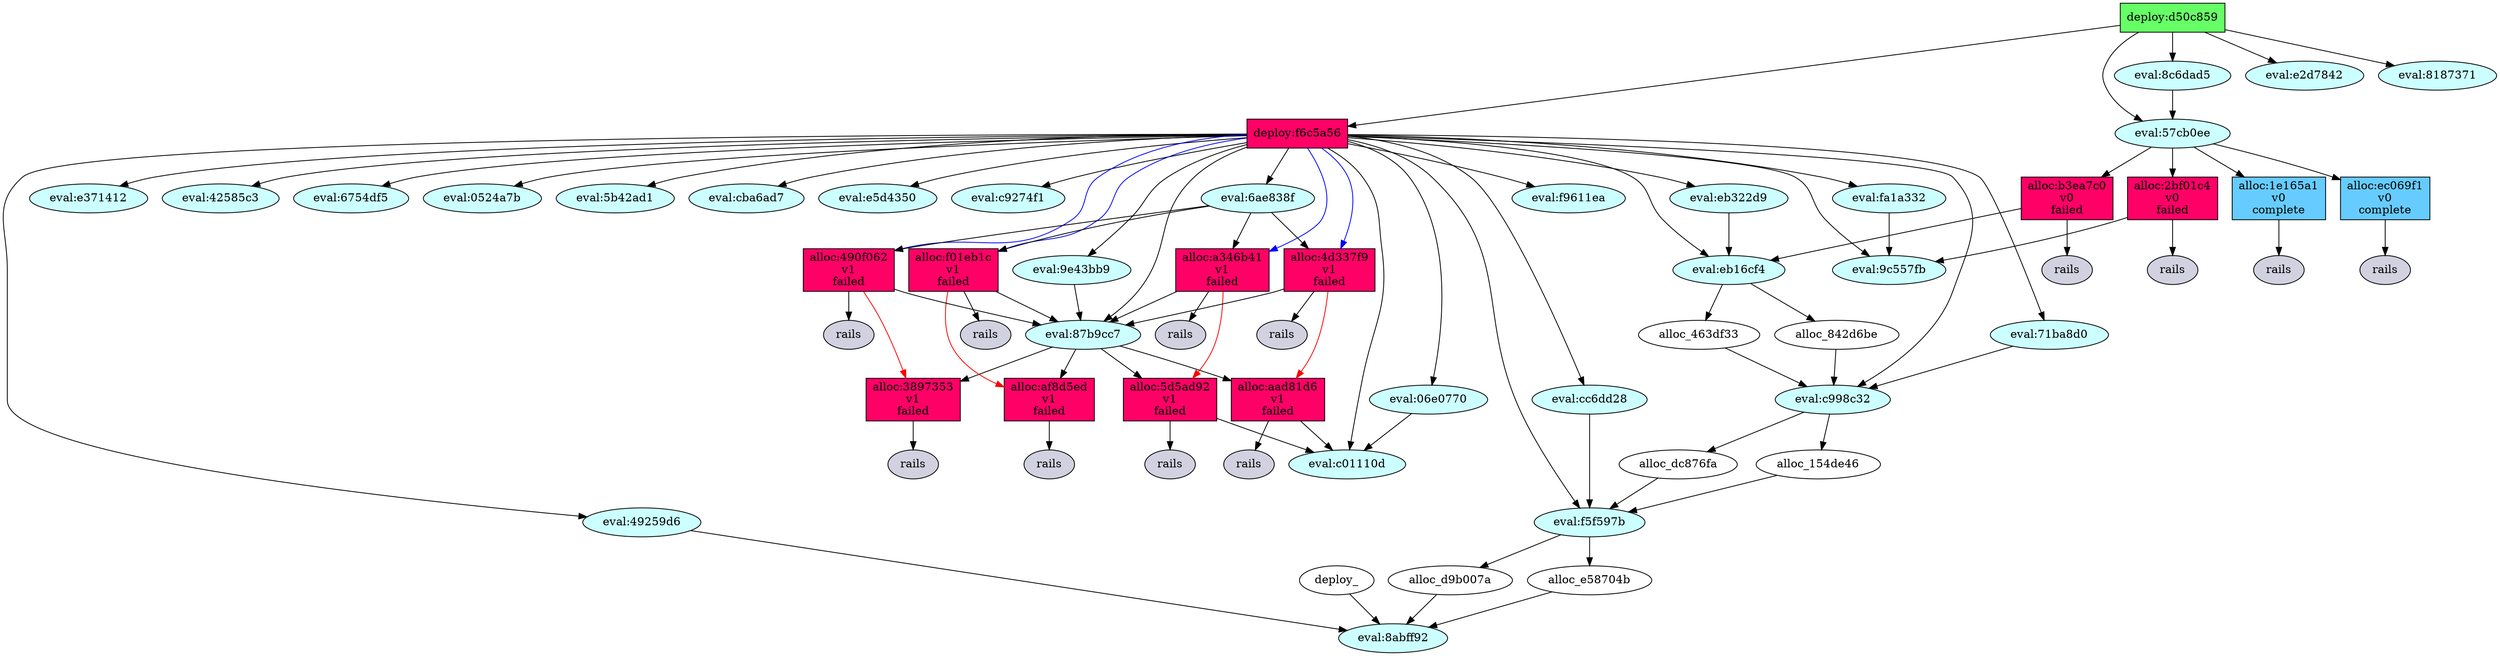 digraph G {

/* deploy-to-deploy */
deploy_d50c859 -> deploy_f6c5a56

/* deploy-to-eval */
deploy_d50c859 -> eval_8c6dad5
deploy_d50c859 -> eval_57cb0ee
deploy_d50c859 -> eval_e2d7842
deploy_d50c859 -> eval_8187371
deploy_f6c5a56 -> eval_6ae838f
deploy_f6c5a56 -> eval_e371412
deploy_f6c5a56 -> eval_42585c3
deploy_f6c5a56 -> eval_6754df5
deploy_f6c5a56 -> eval_0524a7b
deploy_f6c5a56 -> eval_9e43bb9
deploy_f6c5a56 -> eval_87b9cc7
deploy_f6c5a56 -> eval_5b42ad1
deploy_f6c5a56 -> eval_cba6ad7
deploy_f6c5a56 -> eval_e5d4350
deploy_f6c5a56 -> eval_06e0770
deploy_f6c5a56 -> eval_c01110d
deploy_f6c5a56 -> eval_c9274f1
deploy_f6c5a56 -> eval_eb322d9
deploy_f6c5a56 -> eval_eb16cf4
deploy_f6c5a56 -> eval_fa1a332
deploy_f6c5a56 -> eval_9c557fb
deploy_f6c5a56 -> eval_71ba8d0
deploy_f6c5a56 -> eval_c998c32
deploy_f6c5a56 -> eval_cc6dd28
deploy_f6c5a56 -> eval_f9611ea
deploy_f6c5a56 -> eval_f5f597b
deploy_f6c5a56 -> eval_49259d6
deploy_ -> eval_8abff92

/* deploy-to-canary */
deploy_f6c5a56 -> alloc_f01eb1c [color=blue]
deploy_f6c5a56 -> alloc_a346b41 [color=blue]
deploy_f6c5a56 -> alloc_4d337f9 [color=blue]
deploy_f6c5a56 -> alloc_490f062 [color=blue]

/* eval-to-eval */
eval_8c6dad5 -> eval_57cb0ee
eval_9e43bb9 -> eval_87b9cc7
eval_06e0770 -> eval_c01110d
eval_eb322d9 -> eval_eb16cf4
eval_fa1a332 -> eval_9c557fb
eval_71ba8d0 -> eval_c998c32
eval_cc6dd28 -> eval_f5f597b
eval_49259d6 -> eval_8abff92

/* eval-to-alloc */
eval_f5f597b -> alloc_d9b007a
eval_f5f597b -> alloc_e58704b
eval_87b9cc7 -> alloc_3897353
eval_87b9cc7 -> alloc_5d5ad92
eval_87b9cc7 -> alloc_aad81d6
eval_87b9cc7 -> alloc_af8d5ed
eval_6ae838f -> alloc_490f062
eval_6ae838f -> alloc_4d337f9
eval_6ae838f -> alloc_a346b41
eval_6ae838f -> alloc_f01eb1c
eval_eb16cf4 -> alloc_463df33
eval_eb16cf4 -> alloc_842d6be
eval_57cb0ee -> alloc_1e165a1
eval_57cb0ee -> alloc_2bf01c4
eval_57cb0ee -> alloc_b3ea7c0
eval_57cb0ee -> alloc_ec069f1
eval_c998c32 -> alloc_154de46
eval_c998c32 -> alloc_dc876fa

/* follow-up evals */
alloc_d9b007a -> eval_8abff92
alloc_e58704b -> eval_8abff92
alloc_5d5ad92 -> eval_c01110d
alloc_aad81d6 -> eval_c01110d
alloc_490f062 -> eval_87b9cc7
alloc_4d337f9 -> eval_87b9cc7
alloc_a346b41 -> eval_87b9cc7
alloc_f01eb1c -> eval_87b9cc7
alloc_463df33 -> eval_c998c32
alloc_842d6be -> eval_c998c32
alloc_2bf01c4 -> eval_9c557fb
alloc_b3ea7c0 -> eval_eb16cf4
alloc_154de46 -> eval_f5f597b
alloc_dc876fa -> eval_f5f597b

/* reschedules */
alloc_490f062 -> alloc_3897353 [color=red]
alloc_a346b41 -> alloc_5d5ad92 [color=red]
alloc_4d337f9 -> alloc_aad81d6 [color=red]
alloc_f01eb1c -> alloc_af8d5ed [color=red]

/* evaluations */
eval_8c6dad5 [label="eval:8c6dad5", fillcolor="#ccffff", style=filled, tooltip="Status: complete\nTriggeredBy: job-register"]
eval_57cb0ee [label="eval:57cb0ee", fillcolor="#ccffff", style=filled, tooltip="Status: complete\nTriggeredBy: queued-allocs"]
eval_e2d7842 [label="eval:e2d7842", fillcolor="#ccffff", style=filled, tooltip="Status: complete\nTriggeredBy: deployment-watcher"]
eval_8187371 [label="eval:8187371", fillcolor="#ccffff", style=filled, tooltip="Status: complete\nTriggeredBy: deployment-watcher"]
eval_6ae838f [label="eval:6ae838f", fillcolor="#ccffff", style=filled, tooltip="Status: complete\nTriggeredBy: job-register"]
eval_e371412 [label="eval:e371412", fillcolor="#ccffff", style=filled, tooltip="Status: complete\nTriggeredBy: alloc-failure"]
eval_42585c3 [label="eval:42585c3", fillcolor="#ccffff", style=filled, tooltip="Status: complete\nTriggeredBy: alloc-failure"]
eval_6754df5 [label="eval:6754df5", fillcolor="#ccffff", style=filled, tooltip="Status: complete\nTriggeredBy: alloc-failure"]
eval_0524a7b [label="eval:0524a7b", fillcolor="#ccffff", style=filled, tooltip="Status: complete\nTriggeredBy: alloc-failure"]
eval_9e43bb9 [label="eval:9e43bb9", fillcolor="#ccffff", style=filled, tooltip="Status: complete\nTriggeredBy: deployment-watcher"]
eval_87b9cc7 [label="eval:87b9cc7", fillcolor="#ccffff", style=filled, tooltip="Status: complete\nTriggeredBy: alloc-failure"]
eval_5b42ad1 [label="eval:5b42ad1", fillcolor="#ccffff", style=filled, tooltip="Status: complete\nTriggeredBy: alloc-failure"]
eval_cba6ad7 [label="eval:cba6ad7", fillcolor="#ccffff", style=filled, tooltip="Status: complete\nTriggeredBy: alloc-failure"]
eval_e5d4350 [label="eval:e5d4350", fillcolor="#ccffff", style=filled, tooltip="Status: complete\nTriggeredBy: alloc-failure"]
eval_06e0770 [label="eval:06e0770", fillcolor="#ccffff", style=filled, tooltip="Status: complete\nTriggeredBy: deployment-watcher"]
eval_c01110d [label="eval:c01110d", fillcolor="#ccffff", style=filled, tooltip="Status: complete\nTriggeredBy: alloc-failure"]
eval_c9274f1 [label="eval:c9274f1", fillcolor="#ccffff", style=filled, tooltip="Status: complete\nTriggeredBy: deployment-watcher"]
eval_eb322d9 [label="eval:eb322d9", fillcolor="#ccffff", style=filled, tooltip="Status: complete\nTriggeredBy: alloc-failure"]
eval_eb16cf4 [label="eval:eb16cf4", fillcolor="#ccffff", style=filled, tooltip="Status: complete\nTriggeredBy: alloc-failure"]
eval_fa1a332 [label="eval:fa1a332", fillcolor="#ccffff", style=filled, tooltip="Status: complete\nTriggeredBy: alloc-failure"]
eval_9c557fb [label="eval:9c557fb", fillcolor="#ccffff", style=filled, tooltip="Status: complete\nTriggeredBy: alloc-failure"]
eval_71ba8d0 [label="eval:71ba8d0", fillcolor="#ccffff", style=filled, tooltip="Status: complete\nTriggeredBy: alloc-failure"]
eval_c998c32 [label="eval:c998c32", fillcolor="#ccffff", style=filled, tooltip="Status: complete\nTriggeredBy: alloc-failure"]
eval_cc6dd28 [label="eval:cc6dd28", fillcolor="#ccffff", style=filled, tooltip="Status: complete\nTriggeredBy: alloc-failure"]
eval_f9611ea [label="eval:f9611ea", fillcolor="#ccffff", style=filled, tooltip="Status: complete\nTriggeredBy: alloc-failure"]
eval_f5f597b [label="eval:f5f597b", fillcolor="#ccffff", style=filled, tooltip="Status: complete\nTriggeredBy: alloc-failure"]
eval_49259d6 [label="eval:49259d6", fillcolor="#ccffff", style=filled, tooltip="Status: complete\nTriggeredBy: alloc-failure"]
eval_8abff92 [label="eval:8abff92", fillcolor="#ccffff", style=filled, tooltip="Status: pending\nTriggeredBy: alloc-failure"]

/* deployments */
deploy_d50c859 [shape=box, label="deploy:d50c859", fillcolor="#66ff66", tooltip="Status: successful\nDescription: Deployment completed successfully", style=filled]
deploy_f6c5a56 [shape=box, label="deploy:f6c5a56", fillcolor="#ff0066", tooltip="Status: failed\nDescription: Deployment marked as failed", style=filled]

/* allocs */
alloc_1e165a1 [shape=box, label="alloc:1e165a1\nv0\ncomplete", tooltip="DesiredStatus: stop\nDeploymentStatus.Canary: false\nDeploymentStatus.Healthy: true", fillcolor="#66ccff", style=filled]
alloc_2bf01c4 [shape=box, label="alloc:2bf01c4\nv0\nfailed", tooltip="DesiredStatus: stop\nDeploymentStatus.Canary: false\nDeploymentStatus.Healthy: true", fillcolor="#ff0066", style=filled]
alloc_b3ea7c0 [shape=box, label="alloc:b3ea7c0\nv0\nfailed", tooltip="DesiredStatus: stop\nDeploymentStatus.Canary: false\nDeploymentStatus.Healthy: true", fillcolor="#ff0066", style=filled]
alloc_ec069f1 [shape=box, label="alloc:ec069f1\nv0\ncomplete", tooltip="DesiredStatus: stop\nDeploymentStatus.Canary: false\nDeploymentStatus.Healthy: true", fillcolor="#66ccff", style=filled]
alloc_490f062 [shape=box, label="alloc:490f062\nv1\nfailed", tooltip="DesiredStatus: stop\nDeploymentStatus.Canary: true\nDeploymentStatus.Healthy: false", fillcolor="#ff0066", style=filled]
alloc_4d337f9 [shape=box, label="alloc:4d337f9\nv1\nfailed", tooltip="DesiredStatus: stop\nDeploymentStatus.Canary: true\nDeploymentStatus.Healthy: false", fillcolor="#ff0066", style=filled]
alloc_a346b41 [shape=box, label="alloc:a346b41\nv1\nfailed", tooltip="DesiredStatus: stop\nDeploymentStatus.Canary: true\nDeploymentStatus.Healthy: false", fillcolor="#ff0066", style=filled]
alloc_f01eb1c [shape=box, label="alloc:f01eb1c\nv1\nfailed", tooltip="DesiredStatus: stop\nDeploymentStatus.Canary: true\nDeploymentStatus.Healthy: false", fillcolor="#ff0066", style=filled]
alloc_3897353 [shape=box, label="alloc:3897353\nv1\nfailed", tooltip="DesiredStatus: stop\nDeploymentStatus.Canary: true\nDeploymentStatus.Healthy: false", fillcolor="#ff0066", style=filled]
alloc_5d5ad92 [shape=box, label="alloc:5d5ad92\nv1\nfailed", tooltip="DesiredStatus: stop\nDeploymentStatus.Canary: true\nDeploymentStatus.Healthy: false", fillcolor="#ff0066", style=filled]
alloc_aad81d6 [shape=box, label="alloc:aad81d6\nv1\nfailed", tooltip="DesiredStatus: stop\nDeploymentStatus.Canary: true\nDeploymentStatus.Healthy: false", fillcolor="#ff0066", style=filled]
alloc_af8d5ed [shape=box, label="alloc:af8d5ed\nv1\nfailed", tooltip="DesiredStatus: stop\nDeploymentStatus.Canary: true\nDeploymentStatus.Healthy: false", fillcolor="#ff0066", style=filled]

/* tasks-to-allocs */
alloc_1e165a1 -> task_rails_1e165a1
alloc_2bf01c4 -> task_rails_2bf01c4
alloc_b3ea7c0 -> task_rails_b3ea7c0
alloc_ec069f1 -> task_rails_ec069f1
alloc_490f062 -> task_rails_490f062
alloc_4d337f9 -> task_rails_4d337f9
alloc_a346b41 -> task_rails_a346b41
alloc_f01eb1c -> task_rails_f01eb1c
alloc_3897353 -> task_rails_3897353
alloc_5d5ad92 -> task_rails_5d5ad92
alloc_aad81d6 -> task_rails_aad81d6
alloc_af8d5ed -> task_rails_af8d5ed

/* tasks */
task_rails_1e165a1 [label="rails", fillcolor="#d1d1e0", style=filled, tooltip="State: dead\nRestarts: 0\nEvents:\n- Task received by client\n- Building Task Directory\n- Task started by client\n- Sent interrupt. Waiting 5s before force killing\n- Exit Code: 0\n- Task successfully killed"]
task_rails_2bf01c4 [label="rails", fillcolor="#d1d1e0", style=filled, tooltip="State: dead\nRestarts: 0\nEvents:\n- Task received by client\n- Building Task Directory\n- Task started by client\n- Exit Code: 137, Exit Message: &quot;Docker container exited with non-zero exit code: 137&quot;\n- Policy allows no restarts"]
task_rails_b3ea7c0 [label="rails", fillcolor="#d1d1e0", style=filled, tooltip="State: dead\nRestarts: 0\nEvents:\n- Task received by client\n- Building Task Directory\n- Task started by client\n- Exit Code: 137, Exit Message: &quot;Docker container exited with non-zero exit code: 137&quot;\n- Policy allows no restarts"]
task_rails_ec069f1 [label="rails", fillcolor="#d1d1e0", style=filled, tooltip="State: dead\nRestarts: 0\nEvents:\n- Task received by client\n- Building Task Directory\n- Task started by client\n- Sent interrupt. Waiting 5s before force killing\n- Exit Code: 0\n- Task successfully killed"]
task_rails_490f062 [label="rails", fillcolor="#d1d1e0", style=filled, tooltip="State: dead\nRestarts: 0\nEvents:\n- Task received by client\n- Building Task Directory\n- Task started by client\n- Exit Code: 1, Exit Message: &quot;Docker container exited with non-zero exit code: 1&quot;\n- Policy allows no restarts\n- Unhealthy because of failed task"]
task_rails_4d337f9 [label="rails", fillcolor="#d1d1e0", style=filled, tooltip="State: dead\nRestarts: 0\nEvents:\n- Task received by client\n- Building Task Directory\n- Task started by client\n- Exit Code: 1, Exit Message: &quot;Docker container exited with non-zero exit code: 1&quot;\n- Policy allows no restarts\n- Unhealthy because of failed task"]
task_rails_a346b41 [label="rails", fillcolor="#d1d1e0", style=filled, tooltip="State: dead\nRestarts: 0\nEvents:\n- Task received by client\n- Building Task Directory\n- Task started by client\n- Exit Code: 1, Exit Message: &quot;Docker container exited with non-zero exit code: 1&quot;\n- Policy allows no restarts\n- Unhealthy because of failed task"]
task_rails_f01eb1c [label="rails", fillcolor="#d1d1e0", style=filled, tooltip="State: dead\nRestarts: 0\nEvents:\n- Task received by client\n- Building Task Directory\n- Task started by client\n- Exit Code: 1, Exit Message: &quot;Docker container exited with non-zero exit code: 1&quot;\n- Policy allows no restarts\n- Unhealthy because of failed task"]
task_rails_3897353 [label="rails", fillcolor="#d1d1e0", style=filled, tooltip="State: dead\nRestarts: 0\nEvents:\n- Task received by client\n- Building Task Directory\n- Task started by client\n- Exit Code: 1, Exit Message: &quot;Docker container exited with non-zero exit code: 1&quot;\n- Policy allows no restarts\n- Unhealthy because of failed task"]
task_rails_5d5ad92 [label="rails", fillcolor="#d1d1e0", style=filled, tooltip="State: dead\nRestarts: 0\nEvents:\n- Task received by client\n- Building Task Directory\n- Task started by client\n- Exit Code: 1, Exit Message: &quot;Docker container exited with non-zero exit code: 1&quot;\n- Policy allows no restarts\n- Unhealthy because of failed task"]
task_rails_aad81d6 [label="rails", fillcolor="#d1d1e0", style=filled, tooltip="State: dead\nRestarts: 0\nEvents:\n- Task received by client\n- Building Task Directory\n- Task started by client\n- Exit Code: 1, Exit Message: &quot;Docker container exited with non-zero exit code: 1&quot;\n- Policy allows no restarts\n- Unhealthy because of failed task"]
task_rails_af8d5ed [label="rails", fillcolor="#d1d1e0", style=filled, tooltip="State: dead\nRestarts: 0\nEvents:\n- Task received by client\n- Building Task Directory\n- Task started by client\n- Exit Code: 1, Exit Message: &quot;Docker container exited with non-zero exit code: 1&quot;\n- Policy allows no restarts\n- Unhealthy because of failed task"]
}
